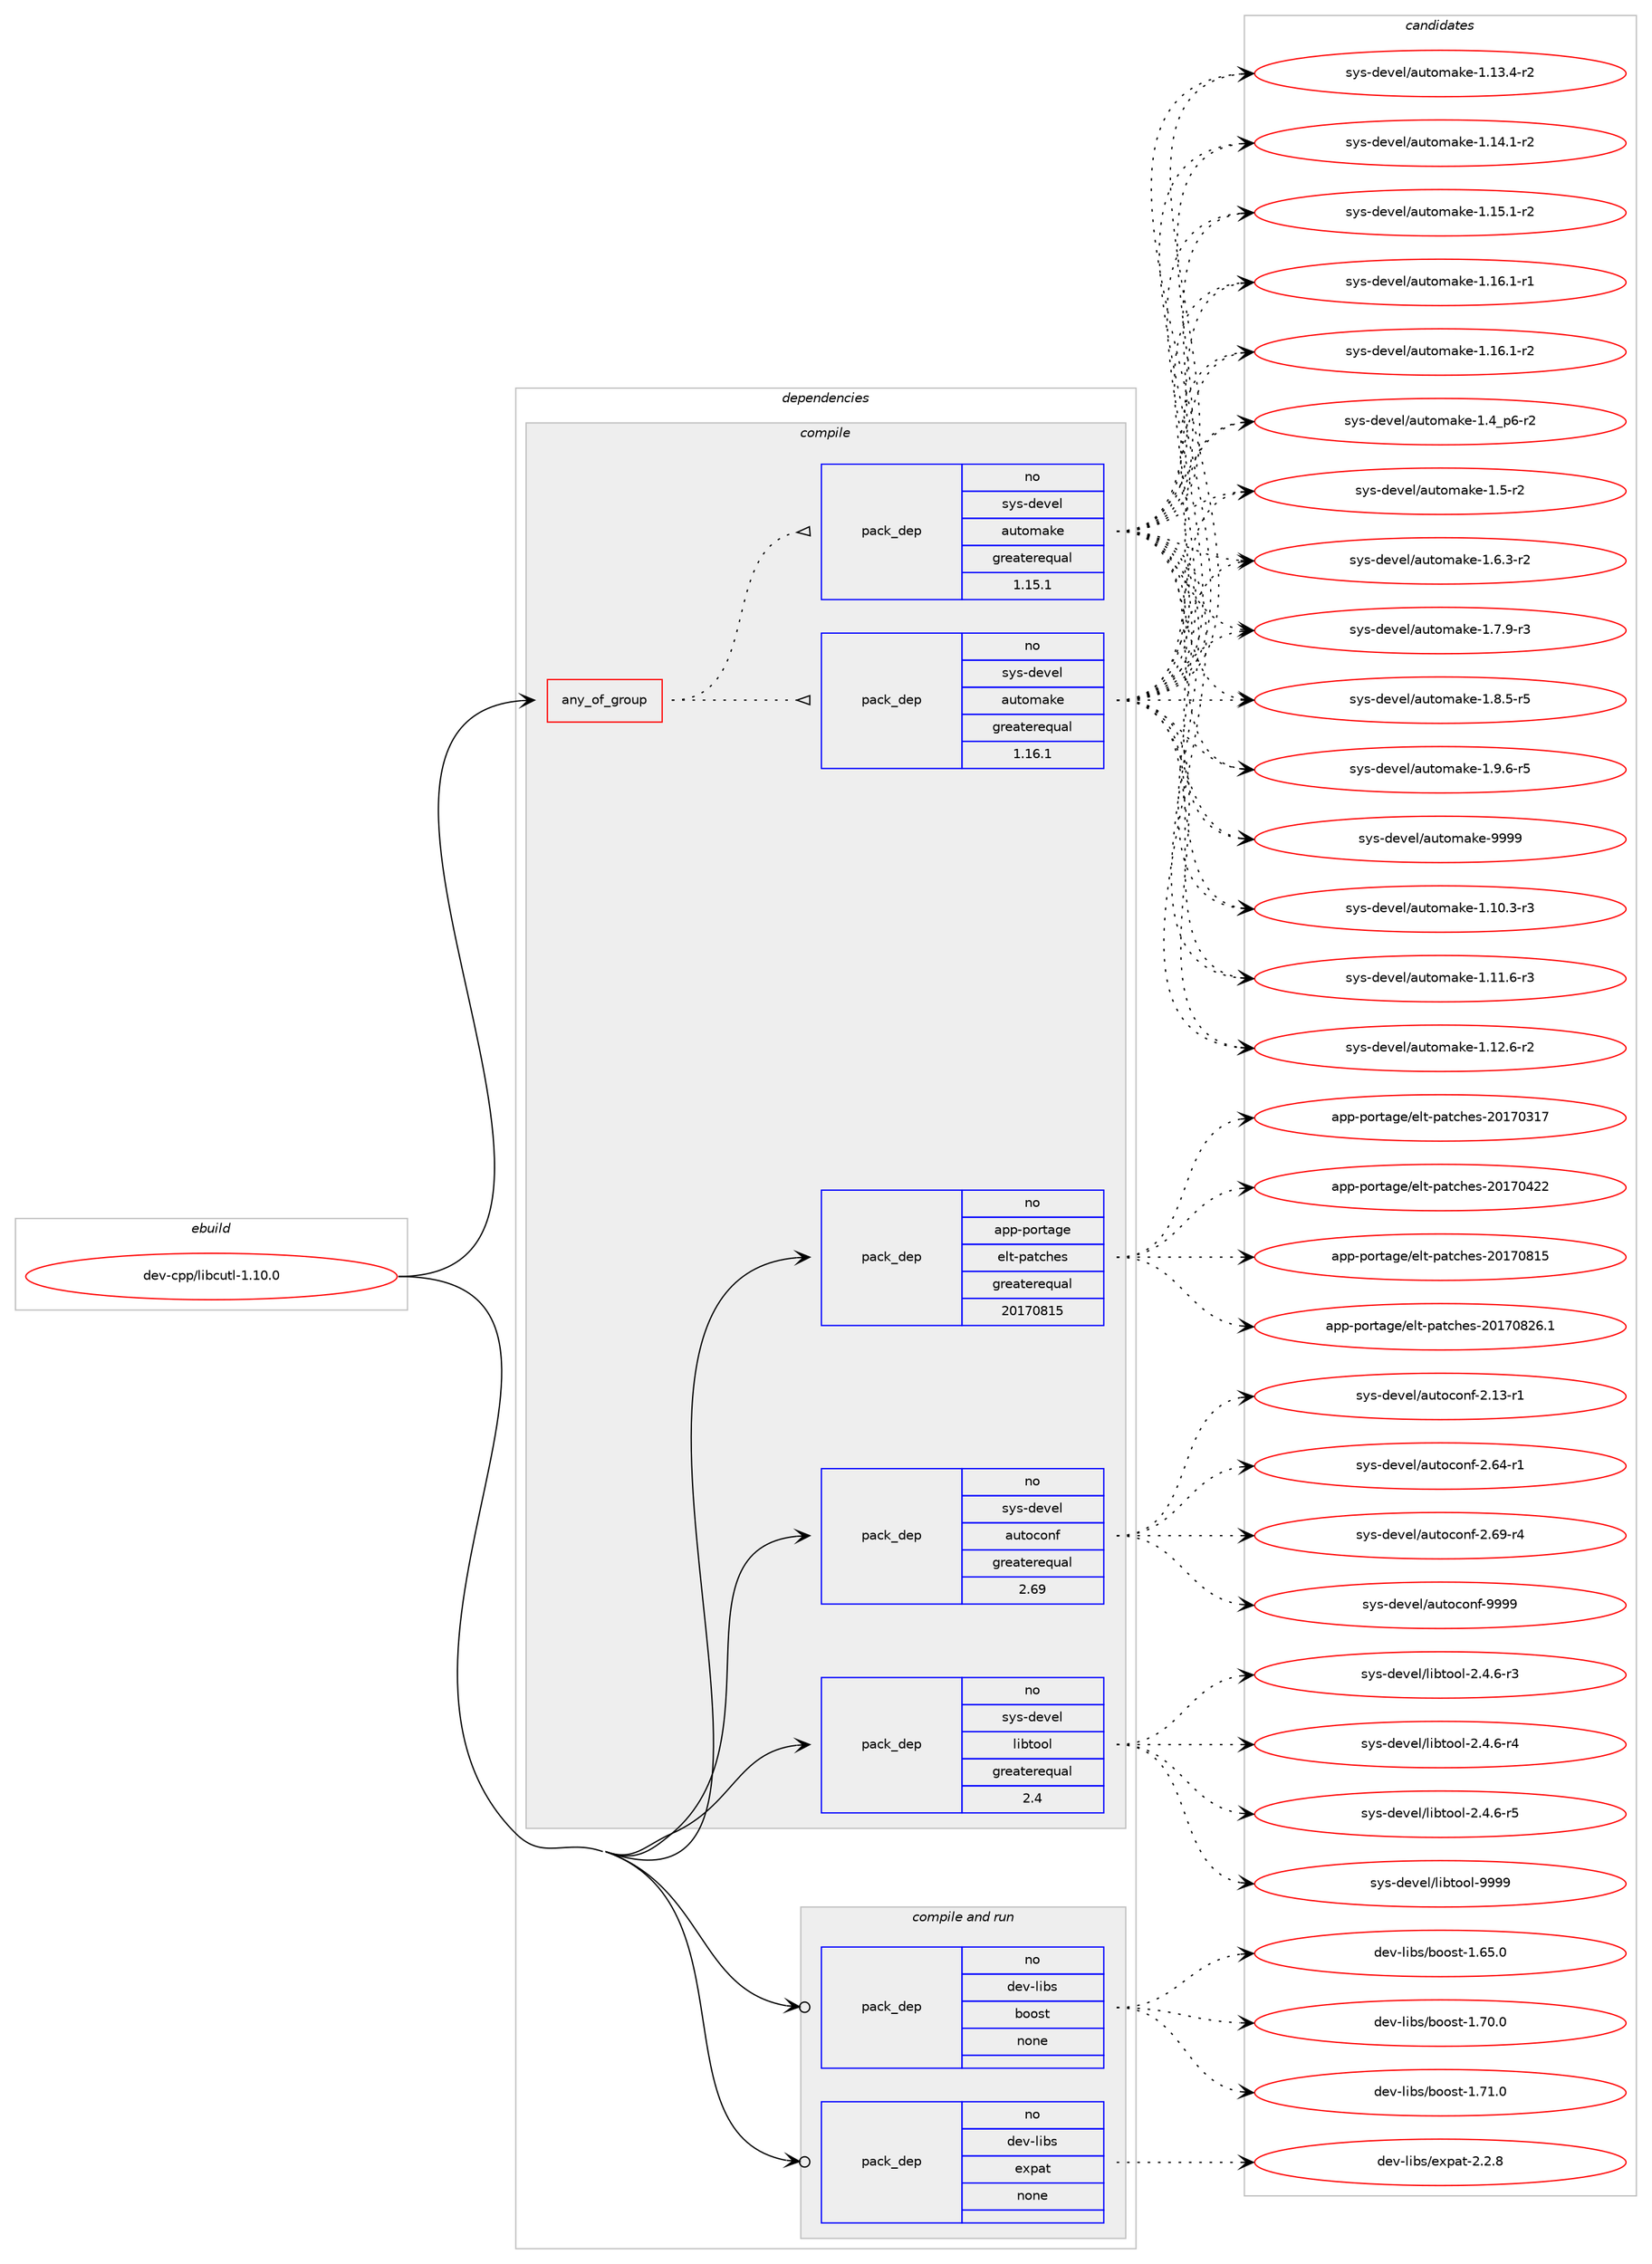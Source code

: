 digraph prolog {

# *************
# Graph options
# *************

newrank=true;
concentrate=true;
compound=true;
graph [rankdir=LR,fontname=Helvetica,fontsize=10,ranksep=1.5];#, ranksep=2.5, nodesep=0.2];
edge  [arrowhead=vee];
node  [fontname=Helvetica,fontsize=10];

# **********
# The ebuild
# **********

subgraph cluster_leftcol {
color=gray;
rank=same;
label=<<i>ebuild</i>>;
id [label="dev-cpp/libcutl-1.10.0", color=red, width=4, href="../dev-cpp/libcutl-1.10.0.svg"];
}

# ****************
# The dependencies
# ****************

subgraph cluster_midcol {
color=gray;
label=<<i>dependencies</i>>;
subgraph cluster_compile {
fillcolor="#eeeeee";
style=filled;
label=<<i>compile</i>>;
subgraph any9254 {
dependency517079 [label=<<TABLE BORDER="0" CELLBORDER="1" CELLSPACING="0" CELLPADDING="4"><TR><TD CELLPADDING="10">any_of_group</TD></TR></TABLE>>, shape=none, color=red];subgraph pack385081 {
dependency517080 [label=<<TABLE BORDER="0" CELLBORDER="1" CELLSPACING="0" CELLPADDING="4" WIDTH="220"><TR><TD ROWSPAN="6" CELLPADDING="30">pack_dep</TD></TR><TR><TD WIDTH="110">no</TD></TR><TR><TD>sys-devel</TD></TR><TR><TD>automake</TD></TR><TR><TD>greaterequal</TD></TR><TR><TD>1.16.1</TD></TR></TABLE>>, shape=none, color=blue];
}
dependency517079:e -> dependency517080:w [weight=20,style="dotted",arrowhead="oinv"];
subgraph pack385082 {
dependency517081 [label=<<TABLE BORDER="0" CELLBORDER="1" CELLSPACING="0" CELLPADDING="4" WIDTH="220"><TR><TD ROWSPAN="6" CELLPADDING="30">pack_dep</TD></TR><TR><TD WIDTH="110">no</TD></TR><TR><TD>sys-devel</TD></TR><TR><TD>automake</TD></TR><TR><TD>greaterequal</TD></TR><TR><TD>1.15.1</TD></TR></TABLE>>, shape=none, color=blue];
}
dependency517079:e -> dependency517081:w [weight=20,style="dotted",arrowhead="oinv"];
}
id:e -> dependency517079:w [weight=20,style="solid",arrowhead="vee"];
subgraph pack385083 {
dependency517082 [label=<<TABLE BORDER="0" CELLBORDER="1" CELLSPACING="0" CELLPADDING="4" WIDTH="220"><TR><TD ROWSPAN="6" CELLPADDING="30">pack_dep</TD></TR><TR><TD WIDTH="110">no</TD></TR><TR><TD>app-portage</TD></TR><TR><TD>elt-patches</TD></TR><TR><TD>greaterequal</TD></TR><TR><TD>20170815</TD></TR></TABLE>>, shape=none, color=blue];
}
id:e -> dependency517082:w [weight=20,style="solid",arrowhead="vee"];
subgraph pack385084 {
dependency517083 [label=<<TABLE BORDER="0" CELLBORDER="1" CELLSPACING="0" CELLPADDING="4" WIDTH="220"><TR><TD ROWSPAN="6" CELLPADDING="30">pack_dep</TD></TR><TR><TD WIDTH="110">no</TD></TR><TR><TD>sys-devel</TD></TR><TR><TD>autoconf</TD></TR><TR><TD>greaterequal</TD></TR><TR><TD>2.69</TD></TR></TABLE>>, shape=none, color=blue];
}
id:e -> dependency517083:w [weight=20,style="solid",arrowhead="vee"];
subgraph pack385085 {
dependency517084 [label=<<TABLE BORDER="0" CELLBORDER="1" CELLSPACING="0" CELLPADDING="4" WIDTH="220"><TR><TD ROWSPAN="6" CELLPADDING="30">pack_dep</TD></TR><TR><TD WIDTH="110">no</TD></TR><TR><TD>sys-devel</TD></TR><TR><TD>libtool</TD></TR><TR><TD>greaterequal</TD></TR><TR><TD>2.4</TD></TR></TABLE>>, shape=none, color=blue];
}
id:e -> dependency517084:w [weight=20,style="solid",arrowhead="vee"];
}
subgraph cluster_compileandrun {
fillcolor="#eeeeee";
style=filled;
label=<<i>compile and run</i>>;
subgraph pack385086 {
dependency517085 [label=<<TABLE BORDER="0" CELLBORDER="1" CELLSPACING="0" CELLPADDING="4" WIDTH="220"><TR><TD ROWSPAN="6" CELLPADDING="30">pack_dep</TD></TR><TR><TD WIDTH="110">no</TD></TR><TR><TD>dev-libs</TD></TR><TR><TD>boost</TD></TR><TR><TD>none</TD></TR><TR><TD></TD></TR></TABLE>>, shape=none, color=blue];
}
id:e -> dependency517085:w [weight=20,style="solid",arrowhead="odotvee"];
subgraph pack385087 {
dependency517086 [label=<<TABLE BORDER="0" CELLBORDER="1" CELLSPACING="0" CELLPADDING="4" WIDTH="220"><TR><TD ROWSPAN="6" CELLPADDING="30">pack_dep</TD></TR><TR><TD WIDTH="110">no</TD></TR><TR><TD>dev-libs</TD></TR><TR><TD>expat</TD></TR><TR><TD>none</TD></TR><TR><TD></TD></TR></TABLE>>, shape=none, color=blue];
}
id:e -> dependency517086:w [weight=20,style="solid",arrowhead="odotvee"];
}
subgraph cluster_run {
fillcolor="#eeeeee";
style=filled;
label=<<i>run</i>>;
}
}

# **************
# The candidates
# **************

subgraph cluster_choices {
rank=same;
color=gray;
label=<<i>candidates</i>>;

subgraph choice385081 {
color=black;
nodesep=1;
choice11512111545100101118101108479711711611110997107101454946494846514511451 [label="sys-devel/automake-1.10.3-r3", color=red, width=4,href="../sys-devel/automake-1.10.3-r3.svg"];
choice11512111545100101118101108479711711611110997107101454946494946544511451 [label="sys-devel/automake-1.11.6-r3", color=red, width=4,href="../sys-devel/automake-1.11.6-r3.svg"];
choice11512111545100101118101108479711711611110997107101454946495046544511450 [label="sys-devel/automake-1.12.6-r2", color=red, width=4,href="../sys-devel/automake-1.12.6-r2.svg"];
choice11512111545100101118101108479711711611110997107101454946495146524511450 [label="sys-devel/automake-1.13.4-r2", color=red, width=4,href="../sys-devel/automake-1.13.4-r2.svg"];
choice11512111545100101118101108479711711611110997107101454946495246494511450 [label="sys-devel/automake-1.14.1-r2", color=red, width=4,href="../sys-devel/automake-1.14.1-r2.svg"];
choice11512111545100101118101108479711711611110997107101454946495346494511450 [label="sys-devel/automake-1.15.1-r2", color=red, width=4,href="../sys-devel/automake-1.15.1-r2.svg"];
choice11512111545100101118101108479711711611110997107101454946495446494511449 [label="sys-devel/automake-1.16.1-r1", color=red, width=4,href="../sys-devel/automake-1.16.1-r1.svg"];
choice11512111545100101118101108479711711611110997107101454946495446494511450 [label="sys-devel/automake-1.16.1-r2", color=red, width=4,href="../sys-devel/automake-1.16.1-r2.svg"];
choice115121115451001011181011084797117116111109971071014549465295112544511450 [label="sys-devel/automake-1.4_p6-r2", color=red, width=4,href="../sys-devel/automake-1.4_p6-r2.svg"];
choice11512111545100101118101108479711711611110997107101454946534511450 [label="sys-devel/automake-1.5-r2", color=red, width=4,href="../sys-devel/automake-1.5-r2.svg"];
choice115121115451001011181011084797117116111109971071014549465446514511450 [label="sys-devel/automake-1.6.3-r2", color=red, width=4,href="../sys-devel/automake-1.6.3-r2.svg"];
choice115121115451001011181011084797117116111109971071014549465546574511451 [label="sys-devel/automake-1.7.9-r3", color=red, width=4,href="../sys-devel/automake-1.7.9-r3.svg"];
choice115121115451001011181011084797117116111109971071014549465646534511453 [label="sys-devel/automake-1.8.5-r5", color=red, width=4,href="../sys-devel/automake-1.8.5-r5.svg"];
choice115121115451001011181011084797117116111109971071014549465746544511453 [label="sys-devel/automake-1.9.6-r5", color=red, width=4,href="../sys-devel/automake-1.9.6-r5.svg"];
choice115121115451001011181011084797117116111109971071014557575757 [label="sys-devel/automake-9999", color=red, width=4,href="../sys-devel/automake-9999.svg"];
dependency517080:e -> choice11512111545100101118101108479711711611110997107101454946494846514511451:w [style=dotted,weight="100"];
dependency517080:e -> choice11512111545100101118101108479711711611110997107101454946494946544511451:w [style=dotted,weight="100"];
dependency517080:e -> choice11512111545100101118101108479711711611110997107101454946495046544511450:w [style=dotted,weight="100"];
dependency517080:e -> choice11512111545100101118101108479711711611110997107101454946495146524511450:w [style=dotted,weight="100"];
dependency517080:e -> choice11512111545100101118101108479711711611110997107101454946495246494511450:w [style=dotted,weight="100"];
dependency517080:e -> choice11512111545100101118101108479711711611110997107101454946495346494511450:w [style=dotted,weight="100"];
dependency517080:e -> choice11512111545100101118101108479711711611110997107101454946495446494511449:w [style=dotted,weight="100"];
dependency517080:e -> choice11512111545100101118101108479711711611110997107101454946495446494511450:w [style=dotted,weight="100"];
dependency517080:e -> choice115121115451001011181011084797117116111109971071014549465295112544511450:w [style=dotted,weight="100"];
dependency517080:e -> choice11512111545100101118101108479711711611110997107101454946534511450:w [style=dotted,weight="100"];
dependency517080:e -> choice115121115451001011181011084797117116111109971071014549465446514511450:w [style=dotted,weight="100"];
dependency517080:e -> choice115121115451001011181011084797117116111109971071014549465546574511451:w [style=dotted,weight="100"];
dependency517080:e -> choice115121115451001011181011084797117116111109971071014549465646534511453:w [style=dotted,weight="100"];
dependency517080:e -> choice115121115451001011181011084797117116111109971071014549465746544511453:w [style=dotted,weight="100"];
dependency517080:e -> choice115121115451001011181011084797117116111109971071014557575757:w [style=dotted,weight="100"];
}
subgraph choice385082 {
color=black;
nodesep=1;
choice11512111545100101118101108479711711611110997107101454946494846514511451 [label="sys-devel/automake-1.10.3-r3", color=red, width=4,href="../sys-devel/automake-1.10.3-r3.svg"];
choice11512111545100101118101108479711711611110997107101454946494946544511451 [label="sys-devel/automake-1.11.6-r3", color=red, width=4,href="../sys-devel/automake-1.11.6-r3.svg"];
choice11512111545100101118101108479711711611110997107101454946495046544511450 [label="sys-devel/automake-1.12.6-r2", color=red, width=4,href="../sys-devel/automake-1.12.6-r2.svg"];
choice11512111545100101118101108479711711611110997107101454946495146524511450 [label="sys-devel/automake-1.13.4-r2", color=red, width=4,href="../sys-devel/automake-1.13.4-r2.svg"];
choice11512111545100101118101108479711711611110997107101454946495246494511450 [label="sys-devel/automake-1.14.1-r2", color=red, width=4,href="../sys-devel/automake-1.14.1-r2.svg"];
choice11512111545100101118101108479711711611110997107101454946495346494511450 [label="sys-devel/automake-1.15.1-r2", color=red, width=4,href="../sys-devel/automake-1.15.1-r2.svg"];
choice11512111545100101118101108479711711611110997107101454946495446494511449 [label="sys-devel/automake-1.16.1-r1", color=red, width=4,href="../sys-devel/automake-1.16.1-r1.svg"];
choice11512111545100101118101108479711711611110997107101454946495446494511450 [label="sys-devel/automake-1.16.1-r2", color=red, width=4,href="../sys-devel/automake-1.16.1-r2.svg"];
choice115121115451001011181011084797117116111109971071014549465295112544511450 [label="sys-devel/automake-1.4_p6-r2", color=red, width=4,href="../sys-devel/automake-1.4_p6-r2.svg"];
choice11512111545100101118101108479711711611110997107101454946534511450 [label="sys-devel/automake-1.5-r2", color=red, width=4,href="../sys-devel/automake-1.5-r2.svg"];
choice115121115451001011181011084797117116111109971071014549465446514511450 [label="sys-devel/automake-1.6.3-r2", color=red, width=4,href="../sys-devel/automake-1.6.3-r2.svg"];
choice115121115451001011181011084797117116111109971071014549465546574511451 [label="sys-devel/automake-1.7.9-r3", color=red, width=4,href="../sys-devel/automake-1.7.9-r3.svg"];
choice115121115451001011181011084797117116111109971071014549465646534511453 [label="sys-devel/automake-1.8.5-r5", color=red, width=4,href="../sys-devel/automake-1.8.5-r5.svg"];
choice115121115451001011181011084797117116111109971071014549465746544511453 [label="sys-devel/automake-1.9.6-r5", color=red, width=4,href="../sys-devel/automake-1.9.6-r5.svg"];
choice115121115451001011181011084797117116111109971071014557575757 [label="sys-devel/automake-9999", color=red, width=4,href="../sys-devel/automake-9999.svg"];
dependency517081:e -> choice11512111545100101118101108479711711611110997107101454946494846514511451:w [style=dotted,weight="100"];
dependency517081:e -> choice11512111545100101118101108479711711611110997107101454946494946544511451:w [style=dotted,weight="100"];
dependency517081:e -> choice11512111545100101118101108479711711611110997107101454946495046544511450:w [style=dotted,weight="100"];
dependency517081:e -> choice11512111545100101118101108479711711611110997107101454946495146524511450:w [style=dotted,weight="100"];
dependency517081:e -> choice11512111545100101118101108479711711611110997107101454946495246494511450:w [style=dotted,weight="100"];
dependency517081:e -> choice11512111545100101118101108479711711611110997107101454946495346494511450:w [style=dotted,weight="100"];
dependency517081:e -> choice11512111545100101118101108479711711611110997107101454946495446494511449:w [style=dotted,weight="100"];
dependency517081:e -> choice11512111545100101118101108479711711611110997107101454946495446494511450:w [style=dotted,weight="100"];
dependency517081:e -> choice115121115451001011181011084797117116111109971071014549465295112544511450:w [style=dotted,weight="100"];
dependency517081:e -> choice11512111545100101118101108479711711611110997107101454946534511450:w [style=dotted,weight="100"];
dependency517081:e -> choice115121115451001011181011084797117116111109971071014549465446514511450:w [style=dotted,weight="100"];
dependency517081:e -> choice115121115451001011181011084797117116111109971071014549465546574511451:w [style=dotted,weight="100"];
dependency517081:e -> choice115121115451001011181011084797117116111109971071014549465646534511453:w [style=dotted,weight="100"];
dependency517081:e -> choice115121115451001011181011084797117116111109971071014549465746544511453:w [style=dotted,weight="100"];
dependency517081:e -> choice115121115451001011181011084797117116111109971071014557575757:w [style=dotted,weight="100"];
}
subgraph choice385083 {
color=black;
nodesep=1;
choice97112112451121111141169710310147101108116451129711699104101115455048495548514955 [label="app-portage/elt-patches-20170317", color=red, width=4,href="../app-portage/elt-patches-20170317.svg"];
choice97112112451121111141169710310147101108116451129711699104101115455048495548525050 [label="app-portage/elt-patches-20170422", color=red, width=4,href="../app-portage/elt-patches-20170422.svg"];
choice97112112451121111141169710310147101108116451129711699104101115455048495548564953 [label="app-portage/elt-patches-20170815", color=red, width=4,href="../app-portage/elt-patches-20170815.svg"];
choice971121124511211111411697103101471011081164511297116991041011154550484955485650544649 [label="app-portage/elt-patches-20170826.1", color=red, width=4,href="../app-portage/elt-patches-20170826.1.svg"];
dependency517082:e -> choice97112112451121111141169710310147101108116451129711699104101115455048495548514955:w [style=dotted,weight="100"];
dependency517082:e -> choice97112112451121111141169710310147101108116451129711699104101115455048495548525050:w [style=dotted,weight="100"];
dependency517082:e -> choice97112112451121111141169710310147101108116451129711699104101115455048495548564953:w [style=dotted,weight="100"];
dependency517082:e -> choice971121124511211111411697103101471011081164511297116991041011154550484955485650544649:w [style=dotted,weight="100"];
}
subgraph choice385084 {
color=black;
nodesep=1;
choice1151211154510010111810110847971171161119911111010245504649514511449 [label="sys-devel/autoconf-2.13-r1", color=red, width=4,href="../sys-devel/autoconf-2.13-r1.svg"];
choice1151211154510010111810110847971171161119911111010245504654524511449 [label="sys-devel/autoconf-2.64-r1", color=red, width=4,href="../sys-devel/autoconf-2.64-r1.svg"];
choice1151211154510010111810110847971171161119911111010245504654574511452 [label="sys-devel/autoconf-2.69-r4", color=red, width=4,href="../sys-devel/autoconf-2.69-r4.svg"];
choice115121115451001011181011084797117116111991111101024557575757 [label="sys-devel/autoconf-9999", color=red, width=4,href="../sys-devel/autoconf-9999.svg"];
dependency517083:e -> choice1151211154510010111810110847971171161119911111010245504649514511449:w [style=dotted,weight="100"];
dependency517083:e -> choice1151211154510010111810110847971171161119911111010245504654524511449:w [style=dotted,weight="100"];
dependency517083:e -> choice1151211154510010111810110847971171161119911111010245504654574511452:w [style=dotted,weight="100"];
dependency517083:e -> choice115121115451001011181011084797117116111991111101024557575757:w [style=dotted,weight="100"];
}
subgraph choice385085 {
color=black;
nodesep=1;
choice1151211154510010111810110847108105981161111111084550465246544511451 [label="sys-devel/libtool-2.4.6-r3", color=red, width=4,href="../sys-devel/libtool-2.4.6-r3.svg"];
choice1151211154510010111810110847108105981161111111084550465246544511452 [label="sys-devel/libtool-2.4.6-r4", color=red, width=4,href="../sys-devel/libtool-2.4.6-r4.svg"];
choice1151211154510010111810110847108105981161111111084550465246544511453 [label="sys-devel/libtool-2.4.6-r5", color=red, width=4,href="../sys-devel/libtool-2.4.6-r5.svg"];
choice1151211154510010111810110847108105981161111111084557575757 [label="sys-devel/libtool-9999", color=red, width=4,href="../sys-devel/libtool-9999.svg"];
dependency517084:e -> choice1151211154510010111810110847108105981161111111084550465246544511451:w [style=dotted,weight="100"];
dependency517084:e -> choice1151211154510010111810110847108105981161111111084550465246544511452:w [style=dotted,weight="100"];
dependency517084:e -> choice1151211154510010111810110847108105981161111111084550465246544511453:w [style=dotted,weight="100"];
dependency517084:e -> choice1151211154510010111810110847108105981161111111084557575757:w [style=dotted,weight="100"];
}
subgraph choice385086 {
color=black;
nodesep=1;
choice1001011184510810598115479811111111511645494654534648 [label="dev-libs/boost-1.65.0", color=red, width=4,href="../dev-libs/boost-1.65.0.svg"];
choice1001011184510810598115479811111111511645494655484648 [label="dev-libs/boost-1.70.0", color=red, width=4,href="../dev-libs/boost-1.70.0.svg"];
choice1001011184510810598115479811111111511645494655494648 [label="dev-libs/boost-1.71.0", color=red, width=4,href="../dev-libs/boost-1.71.0.svg"];
dependency517085:e -> choice1001011184510810598115479811111111511645494654534648:w [style=dotted,weight="100"];
dependency517085:e -> choice1001011184510810598115479811111111511645494655484648:w [style=dotted,weight="100"];
dependency517085:e -> choice1001011184510810598115479811111111511645494655494648:w [style=dotted,weight="100"];
}
subgraph choice385087 {
color=black;
nodesep=1;
choice10010111845108105981154710112011297116455046504656 [label="dev-libs/expat-2.2.8", color=red, width=4,href="../dev-libs/expat-2.2.8.svg"];
dependency517086:e -> choice10010111845108105981154710112011297116455046504656:w [style=dotted,weight="100"];
}
}

}
